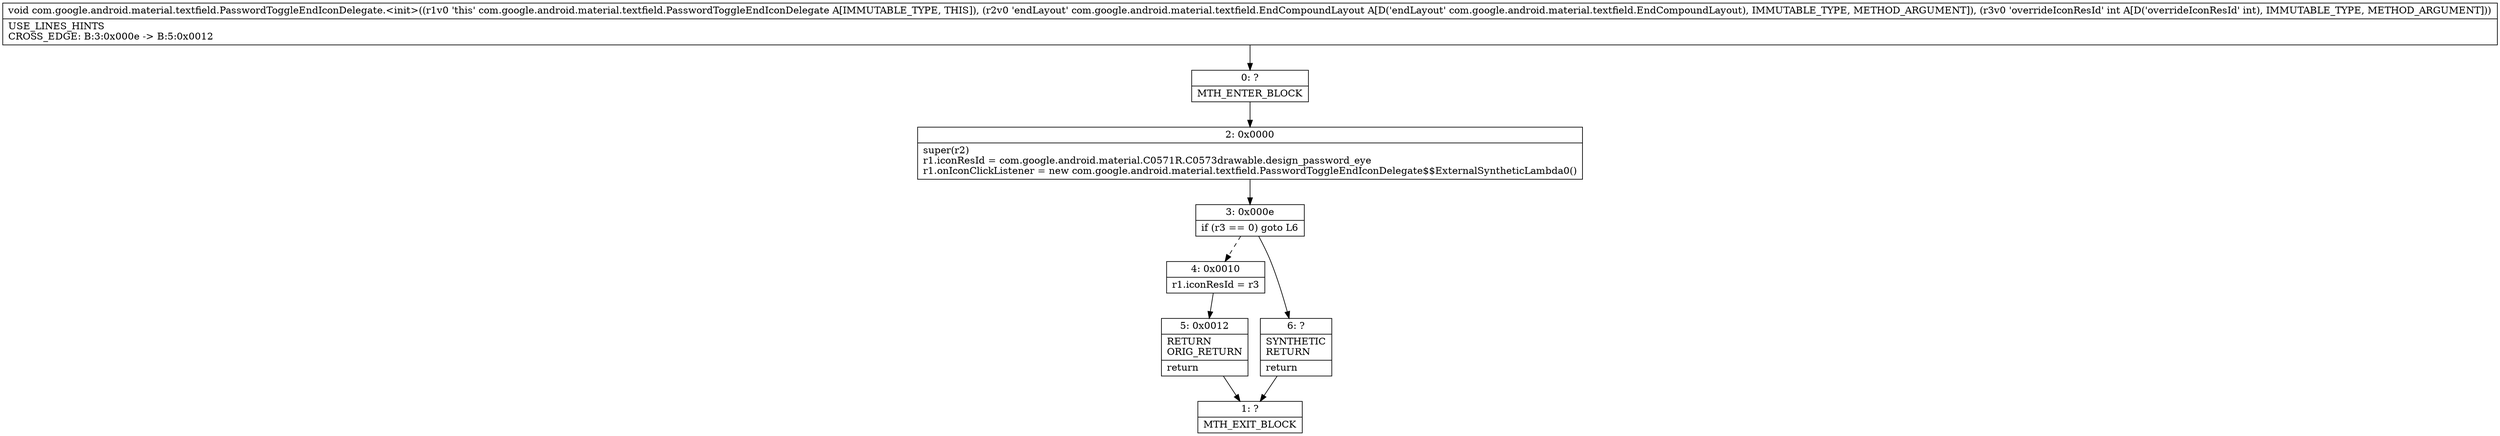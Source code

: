 digraph "CFG forcom.google.android.material.textfield.PasswordToggleEndIconDelegate.\<init\>(Lcom\/google\/android\/material\/textfield\/EndCompoundLayout;I)V" {
Node_0 [shape=record,label="{0\:\ ?|MTH_ENTER_BLOCK\l}"];
Node_2 [shape=record,label="{2\:\ 0x0000|super(r2)\lr1.iconResId = com.google.android.material.C0571R.C0573drawable.design_password_eye\lr1.onIconClickListener = new com.google.android.material.textfield.PasswordToggleEndIconDelegate$$ExternalSyntheticLambda0()\l}"];
Node_3 [shape=record,label="{3\:\ 0x000e|if (r3 == 0) goto L6\l}"];
Node_4 [shape=record,label="{4\:\ 0x0010|r1.iconResId = r3\l}"];
Node_5 [shape=record,label="{5\:\ 0x0012|RETURN\lORIG_RETURN\l|return\l}"];
Node_1 [shape=record,label="{1\:\ ?|MTH_EXIT_BLOCK\l}"];
Node_6 [shape=record,label="{6\:\ ?|SYNTHETIC\lRETURN\l|return\l}"];
MethodNode[shape=record,label="{void com.google.android.material.textfield.PasswordToggleEndIconDelegate.\<init\>((r1v0 'this' com.google.android.material.textfield.PasswordToggleEndIconDelegate A[IMMUTABLE_TYPE, THIS]), (r2v0 'endLayout' com.google.android.material.textfield.EndCompoundLayout A[D('endLayout' com.google.android.material.textfield.EndCompoundLayout), IMMUTABLE_TYPE, METHOD_ARGUMENT]), (r3v0 'overrideIconResId' int A[D('overrideIconResId' int), IMMUTABLE_TYPE, METHOD_ARGUMENT]))  | USE_LINES_HINTS\lCROSS_EDGE: B:3:0x000e \-\> B:5:0x0012\l}"];
MethodNode -> Node_0;Node_0 -> Node_2;
Node_2 -> Node_3;
Node_3 -> Node_4[style=dashed];
Node_3 -> Node_6;
Node_4 -> Node_5;
Node_5 -> Node_1;
Node_6 -> Node_1;
}

